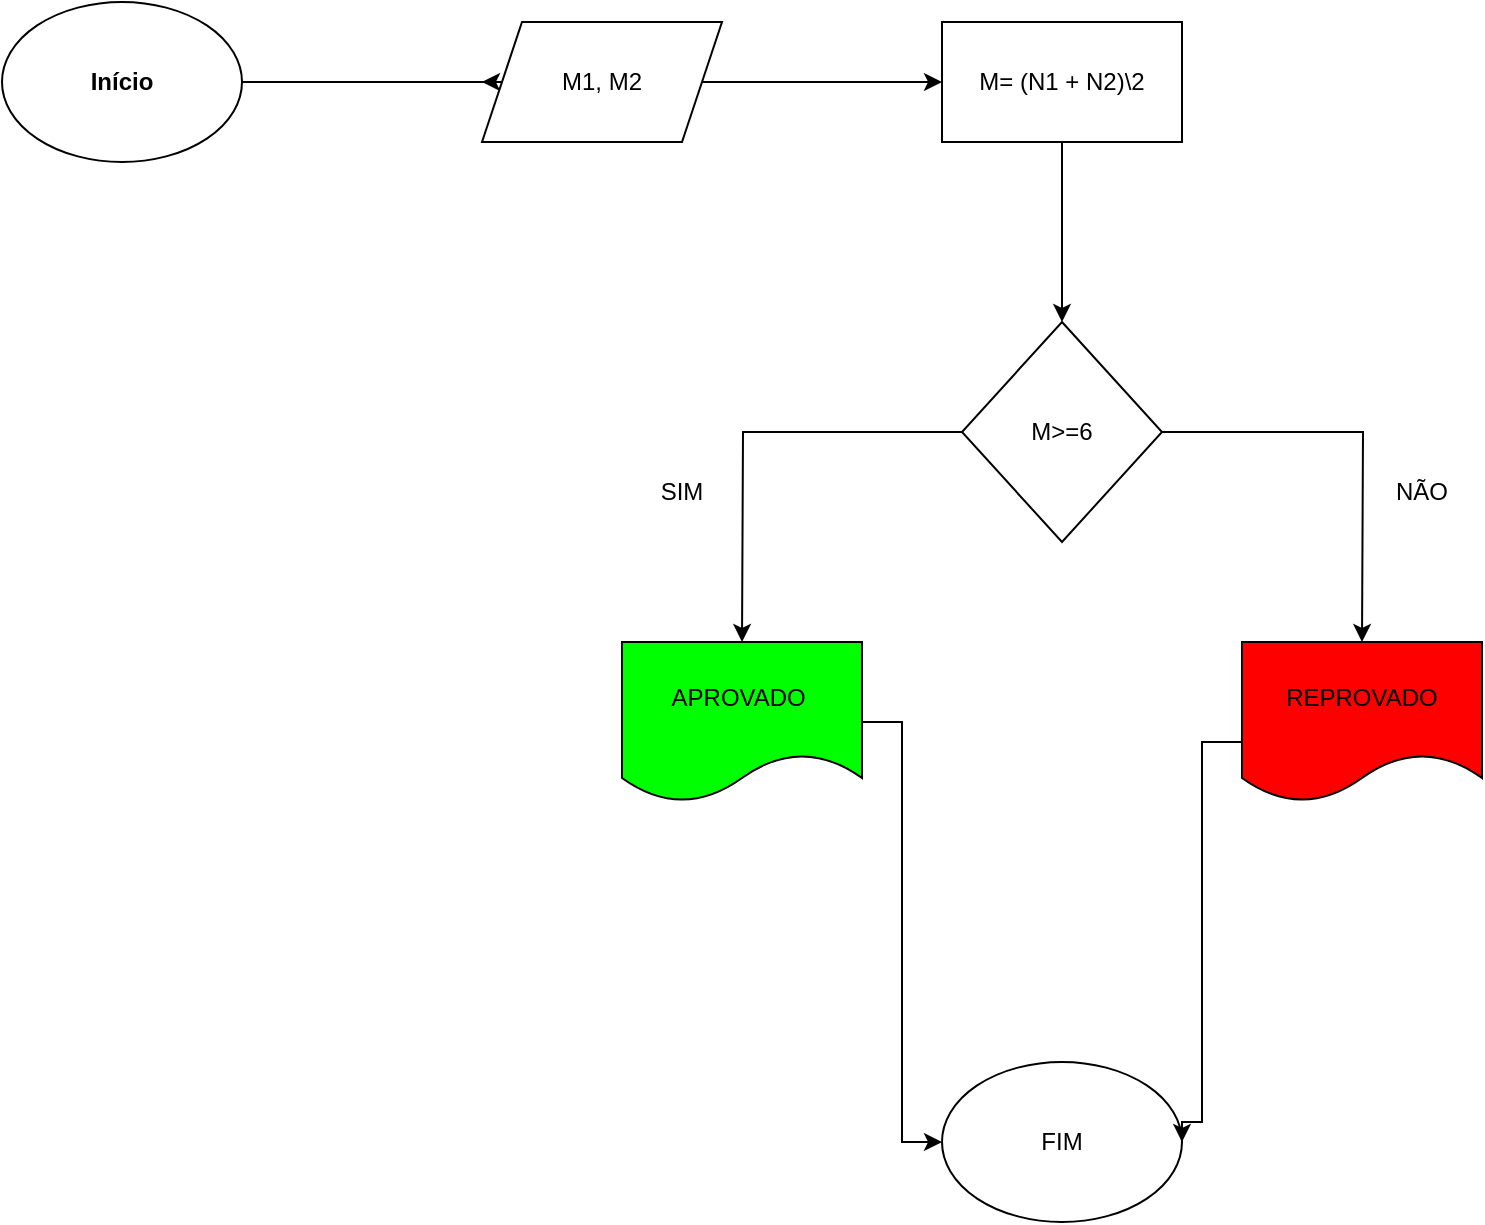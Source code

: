<mxfile version="16.5.6" type="github" pages="2">
  <diagram id="GhD1qVfD3QDQTKH7gU4G" name="Page-1">
    <mxGraphModel dx="868" dy="463" grid="1" gridSize="10" guides="1" tooltips="1" connect="1" arrows="1" fold="1" page="1" pageScale="1" pageWidth="827" pageHeight="1169" math="0" shadow="0">
      <root>
        <mxCell id="0" />
        <mxCell id="1" parent="0" />
        <mxCell id="hkJC5pMs4thg2EEPYhSM-1" value="Início" style="ellipse;whiteSpace=wrap;html=1;fontStyle=1" vertex="1" parent="1">
          <mxGeometry x="60" y="130" width="120" height="80" as="geometry" />
        </mxCell>
        <mxCell id="hkJC5pMs4thg2EEPYhSM-2" value="" style="endArrow=classic;html=1;rounded=0;exitX=1;exitY=0.5;exitDx=0;exitDy=0;startArrow=none;" edge="1" parent="1" source="hkJC5pMs4thg2EEPYhSM-3">
          <mxGeometry width="50" height="50" relative="1" as="geometry">
            <mxPoint x="410" y="290" as="sourcePoint" />
            <mxPoint x="300" y="170" as="targetPoint" />
          </mxGeometry>
        </mxCell>
        <mxCell id="hkJC5pMs4thg2EEPYhSM-3" value="M1, M2" style="shape=parallelogram;perimeter=parallelogramPerimeter;whiteSpace=wrap;html=1;fixedSize=1;" vertex="1" parent="1">
          <mxGeometry x="300" y="140" width="120" height="60" as="geometry" />
        </mxCell>
        <mxCell id="hkJC5pMs4thg2EEPYhSM-4" value="" style="endArrow=none;html=1;rounded=0;exitX=1;exitY=0.5;exitDx=0;exitDy=0;" edge="1" parent="1" source="hkJC5pMs4thg2EEPYhSM-1" target="hkJC5pMs4thg2EEPYhSM-3">
          <mxGeometry width="50" height="50" relative="1" as="geometry">
            <mxPoint x="180" y="170" as="sourcePoint" />
            <mxPoint x="450" y="170" as="targetPoint" />
          </mxGeometry>
        </mxCell>
        <mxCell id="hkJC5pMs4thg2EEPYhSM-5" value="" style="endArrow=classic;html=1;rounded=0;exitX=1;exitY=0.5;exitDx=0;exitDy=0;" edge="1" parent="1" source="hkJC5pMs4thg2EEPYhSM-3">
          <mxGeometry width="50" height="50" relative="1" as="geometry">
            <mxPoint x="450" y="150" as="sourcePoint" />
            <mxPoint x="530" y="170" as="targetPoint" />
          </mxGeometry>
        </mxCell>
        <mxCell id="hkJC5pMs4thg2EEPYhSM-6" value="M= (N1 + N2)\2" style="rounded=0;whiteSpace=wrap;html=1;" vertex="1" parent="1">
          <mxGeometry x="530" y="140" width="120" height="60" as="geometry" />
        </mxCell>
        <mxCell id="hkJC5pMs4thg2EEPYhSM-7" value="" style="endArrow=classic;html=1;rounded=0;exitX=0.5;exitY=1;exitDx=0;exitDy=0;" edge="1" parent="1" source="hkJC5pMs4thg2EEPYhSM-6">
          <mxGeometry width="50" height="50" relative="1" as="geometry">
            <mxPoint x="390" y="390" as="sourcePoint" />
            <mxPoint x="590" y="290" as="targetPoint" />
          </mxGeometry>
        </mxCell>
        <mxCell id="hkJC5pMs4thg2EEPYhSM-9" style="edgeStyle=orthogonalEdgeStyle;rounded=0;orthogonalLoop=1;jettySize=auto;html=1;" edge="1" parent="1" source="hkJC5pMs4thg2EEPYhSM-8">
          <mxGeometry relative="1" as="geometry">
            <mxPoint x="430" y="450" as="targetPoint" />
          </mxGeometry>
        </mxCell>
        <mxCell id="hkJC5pMs4thg2EEPYhSM-10" style="edgeStyle=orthogonalEdgeStyle;rounded=0;orthogonalLoop=1;jettySize=auto;html=1;exitX=1;exitY=0.5;exitDx=0;exitDy=0;" edge="1" parent="1" source="hkJC5pMs4thg2EEPYhSM-8">
          <mxGeometry relative="1" as="geometry">
            <mxPoint x="740" y="450" as="targetPoint" />
          </mxGeometry>
        </mxCell>
        <mxCell id="hkJC5pMs4thg2EEPYhSM-8" value="M&amp;gt;=6" style="rhombus;whiteSpace=wrap;html=1;" vertex="1" parent="1">
          <mxGeometry x="540" y="290" width="100" height="110" as="geometry" />
        </mxCell>
        <mxCell id="hkJC5pMs4thg2EEPYhSM-11" value="REPROVADO" style="shape=document;whiteSpace=wrap;html=1;boundedLbl=1;fillColor=#FF0000;" vertex="1" parent="1">
          <mxGeometry x="680" y="450" width="120" height="80" as="geometry" />
        </mxCell>
        <mxCell id="hkJC5pMs4thg2EEPYhSM-22" style="edgeStyle=orthogonalEdgeStyle;rounded=0;orthogonalLoop=1;jettySize=auto;html=1;entryX=0;entryY=0.5;entryDx=0;entryDy=0;" edge="1" parent="1" source="hkJC5pMs4thg2EEPYhSM-12" target="hkJC5pMs4thg2EEPYhSM-17">
          <mxGeometry relative="1" as="geometry" />
        </mxCell>
        <mxCell id="hkJC5pMs4thg2EEPYhSM-12" value="APROVADO&lt;span style=&quot;white-space: pre&quot;&gt;	&lt;/span&gt;" style="shape=document;whiteSpace=wrap;html=1;boundedLbl=1;fillColor=#00FF00;" vertex="1" parent="1">
          <mxGeometry x="370" y="450" width="120" height="80" as="geometry" />
        </mxCell>
        <mxCell id="hkJC5pMs4thg2EEPYhSM-13" value="NÃO" style="text;html=1;strokeColor=none;fillColor=none;align=center;verticalAlign=middle;whiteSpace=wrap;rounded=0;" vertex="1" parent="1">
          <mxGeometry x="740" y="360" width="60" height="30" as="geometry" />
        </mxCell>
        <mxCell id="hkJC5pMs4thg2EEPYhSM-14" value="SIM" style="text;html=1;strokeColor=none;fillColor=none;align=center;verticalAlign=middle;whiteSpace=wrap;rounded=0;" vertex="1" parent="1">
          <mxGeometry x="370" y="350" width="60" height="50" as="geometry" />
        </mxCell>
        <mxCell id="hkJC5pMs4thg2EEPYhSM-17" value="FIM" style="ellipse;whiteSpace=wrap;html=1;fillColor=#FFFFFF;" vertex="1" parent="1">
          <mxGeometry x="530" y="660" width="120" height="80" as="geometry" />
        </mxCell>
        <mxCell id="hkJC5pMs4thg2EEPYhSM-25" style="edgeStyle=orthogonalEdgeStyle;rounded=0;orthogonalLoop=1;jettySize=auto;html=1;exitX=0;exitY=0.5;exitDx=0;exitDy=0;entryX=1;entryY=0.5;entryDx=0;entryDy=0;" edge="1" parent="1" source="hkJC5pMs4thg2EEPYhSM-11" target="hkJC5pMs4thg2EEPYhSM-17">
          <mxGeometry relative="1" as="geometry">
            <mxPoint x="670" y="510" as="sourcePoint" />
            <mxPoint x="730" y="690" as="targetPoint" />
            <Array as="points">
              <mxPoint x="680" y="500" />
              <mxPoint x="660" y="500" />
              <mxPoint x="660" y="690" />
              <mxPoint x="650" y="690" />
            </Array>
          </mxGeometry>
        </mxCell>
      </root>
    </mxGraphModel>
  </diagram>
  <diagram id="fXSma1yX-WdlbgxPBayy" name="Page-2">
    <mxGraphModel dx="868" dy="463" grid="1" gridSize="10" guides="1" tooltips="1" connect="1" arrows="1" fold="1" page="1" pageScale="1" pageWidth="827" pageHeight="1169" math="0" shadow="0">
      <root>
        <mxCell id="5WBlBlba2L1YmKfsTApY-0" />
        <mxCell id="5WBlBlba2L1YmKfsTApY-1" parent="5WBlBlba2L1YmKfsTApY-0" />
        <mxCell id="0PSZiEl5zRfmf5YofKpe-0" value="Início" style="ellipse;whiteSpace=wrap;html=1;fillColor=#FFFFFF;" vertex="1" parent="5WBlBlba2L1YmKfsTApY-1">
          <mxGeometry x="120" y="100" width="120" height="80" as="geometry" />
        </mxCell>
        <mxCell id="0PSZiEl5zRfmf5YofKpe-1" value="" style="endArrow=classic;html=1;rounded=0;exitX=1;exitY=0.5;exitDx=0;exitDy=0;" edge="1" parent="5WBlBlba2L1YmKfsTApY-1" source="0PSZiEl5zRfmf5YofKpe-0">
          <mxGeometry width="50" height="50" relative="1" as="geometry">
            <mxPoint x="390" y="290" as="sourcePoint" />
            <mxPoint x="320" y="140" as="targetPoint" />
          </mxGeometry>
        </mxCell>
        <mxCell id="1MJuhzDhKqKHyYDH493z-0" style="edgeStyle=orthogonalEdgeStyle;rounded=0;orthogonalLoop=1;jettySize=auto;html=1;" edge="1" parent="5WBlBlba2L1YmKfsTApY-1" source="SwwGtXYKyyDbPN17A-n7-0">
          <mxGeometry relative="1" as="geometry">
            <mxPoint x="500" y="140" as="targetPoint" />
          </mxGeometry>
        </mxCell>
        <mxCell id="SwwGtXYKyyDbPN17A-n7-0" value="M=375" style="shape=parallelogram;perimeter=parallelogramPerimeter;whiteSpace=wrap;html=1;fixedSize=1;fillColor=#FFFFFF;" vertex="1" parent="5WBlBlba2L1YmKfsTApY-1">
          <mxGeometry x="310" y="110" width="100" height="60" as="geometry" />
        </mxCell>
        <mxCell id="ywLU1uBXQnelJ1L2QF59-0" style="edgeStyle=orthogonalEdgeStyle;rounded=0;orthogonalLoop=1;jettySize=auto;html=1;" edge="1" parent="5WBlBlba2L1YmKfsTApY-1" source="l46WvjMkAwpvcgrtDYiW-0">
          <mxGeometry relative="1" as="geometry">
            <mxPoint x="560" y="240" as="targetPoint" />
          </mxGeometry>
        </mxCell>
        <mxCell id="l46WvjMkAwpvcgrtDYiW-0" value="&lt;span&gt;M= (N1 + N2)&lt;/span&gt;" style="rounded=0;whiteSpace=wrap;html=1;fillColor=#FFFFFF;" vertex="1" parent="5WBlBlba2L1YmKfsTApY-1">
          <mxGeometry x="500" y="110" width="120" height="60" as="geometry" />
        </mxCell>
        <mxCell id="8UXZMokSns6L6AvzeSY3-0" style="edgeStyle=orthogonalEdgeStyle;rounded=0;orthogonalLoop=1;jettySize=auto;html=1;" edge="1" parent="5WBlBlba2L1YmKfsTApY-1" source="ywLU1uBXQnelJ1L2QF59-1" target="GqyURsoJSbM9g6AnMfEh-0">
          <mxGeometry relative="1" as="geometry">
            <mxPoint x="440" y="420" as="targetPoint" />
          </mxGeometry>
        </mxCell>
        <mxCell id="8UXZMokSns6L6AvzeSY3-1" style="edgeStyle=orthogonalEdgeStyle;rounded=0;orthogonalLoop=1;jettySize=auto;html=1;" edge="1" parent="5WBlBlba2L1YmKfsTApY-1" source="ywLU1uBXQnelJ1L2QF59-1">
          <mxGeometry relative="1" as="geometry">
            <mxPoint x="690" y="430" as="targetPoint" />
          </mxGeometry>
        </mxCell>
        <mxCell id="ywLU1uBXQnelJ1L2QF59-1" value="&lt;span&gt;M= +15%&lt;/span&gt;" style="rhombus;whiteSpace=wrap;html=1;fillColor=#FFFFFF;" vertex="1" parent="5WBlBlba2L1YmKfsTApY-1">
          <mxGeometry x="520" y="240" width="80" height="80" as="geometry" />
        </mxCell>
        <mxCell id="N9tWbnWNyF2-Sfnnpk54-0" value="À VISTA" style="text;html=1;strokeColor=none;fillColor=none;align=center;verticalAlign=middle;whiteSpace=wrap;rounded=0;" vertex="1" parent="5WBlBlba2L1YmKfsTApY-1">
          <mxGeometry x="380" y="300" width="60" height="30" as="geometry" />
        </mxCell>
        <mxCell id="N9tWbnWNyF2-Sfnnpk54-1" value="NO CARTÃO" style="text;html=1;strokeColor=none;fillColor=none;align=center;verticalAlign=middle;whiteSpace=wrap;rounded=0;" vertex="1" parent="5WBlBlba2L1YmKfsTApY-1">
          <mxGeometry x="690" y="290" width="60" height="30" as="geometry" />
        </mxCell>
        <mxCell id="GqyURsoJSbM9g6AnMfEh-0" value="$375" style="shape=document;whiteSpace=wrap;html=1;boundedLbl=1;fillColor=#FFFFFF;" vertex="1" parent="5WBlBlba2L1YmKfsTApY-1">
          <mxGeometry x="380" y="430" width="120" height="80" as="geometry" />
        </mxCell>
        <mxCell id="GqyURsoJSbM9g6AnMfEh-1" value="431,25" style="shape=document;whiteSpace=wrap;html=1;boundedLbl=1;fillColor=#FFFFFF;" vertex="1" parent="5WBlBlba2L1YmKfsTApY-1">
          <mxGeometry x="630" y="430" width="120" height="80" as="geometry" />
        </mxCell>
      </root>
    </mxGraphModel>
  </diagram>
</mxfile>
